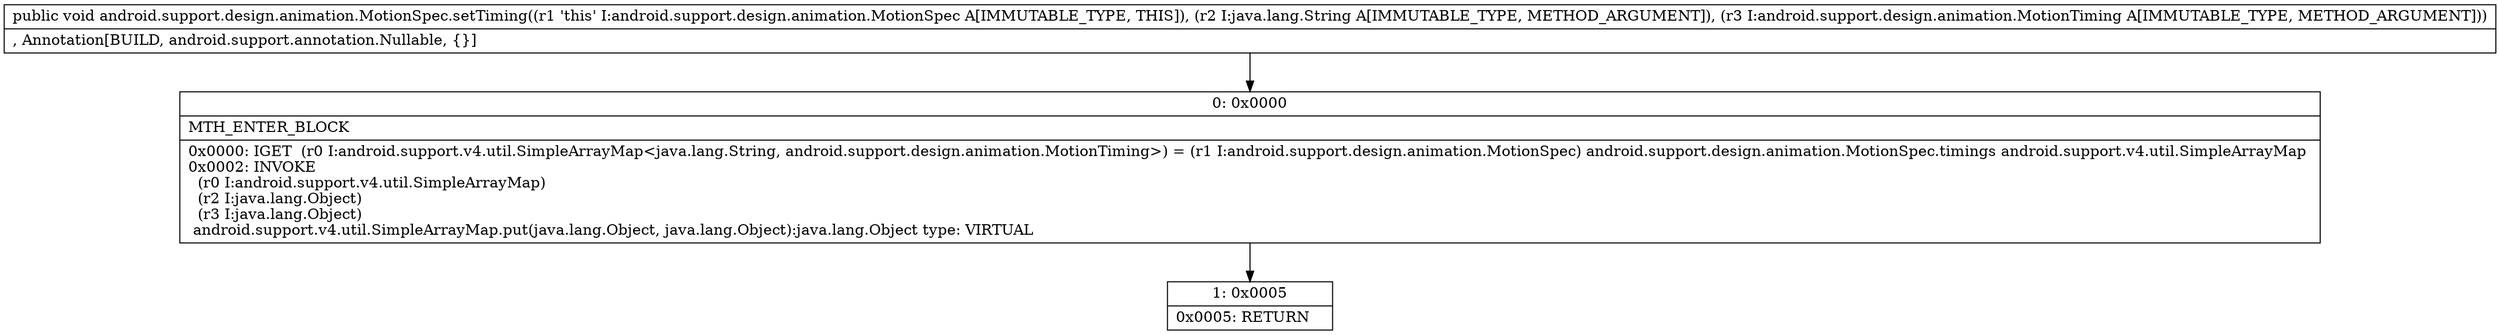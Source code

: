 digraph "CFG forandroid.support.design.animation.MotionSpec.setTiming(Ljava\/lang\/String;Landroid\/support\/design\/animation\/MotionTiming;)V" {
Node_0 [shape=record,label="{0\:\ 0x0000|MTH_ENTER_BLOCK\l|0x0000: IGET  (r0 I:android.support.v4.util.SimpleArrayMap\<java.lang.String, android.support.design.animation.MotionTiming\>) = (r1 I:android.support.design.animation.MotionSpec) android.support.design.animation.MotionSpec.timings android.support.v4.util.SimpleArrayMap \l0x0002: INVOKE  \l  (r0 I:android.support.v4.util.SimpleArrayMap)\l  (r2 I:java.lang.Object)\l  (r3 I:java.lang.Object)\l android.support.v4.util.SimpleArrayMap.put(java.lang.Object, java.lang.Object):java.lang.Object type: VIRTUAL \l}"];
Node_1 [shape=record,label="{1\:\ 0x0005|0x0005: RETURN   \l}"];
MethodNode[shape=record,label="{public void android.support.design.animation.MotionSpec.setTiming((r1 'this' I:android.support.design.animation.MotionSpec A[IMMUTABLE_TYPE, THIS]), (r2 I:java.lang.String A[IMMUTABLE_TYPE, METHOD_ARGUMENT]), (r3 I:android.support.design.animation.MotionTiming A[IMMUTABLE_TYPE, METHOD_ARGUMENT]))  | , Annotation[BUILD, android.support.annotation.Nullable, \{\}]\l}"];
MethodNode -> Node_0;
Node_0 -> Node_1;
}

